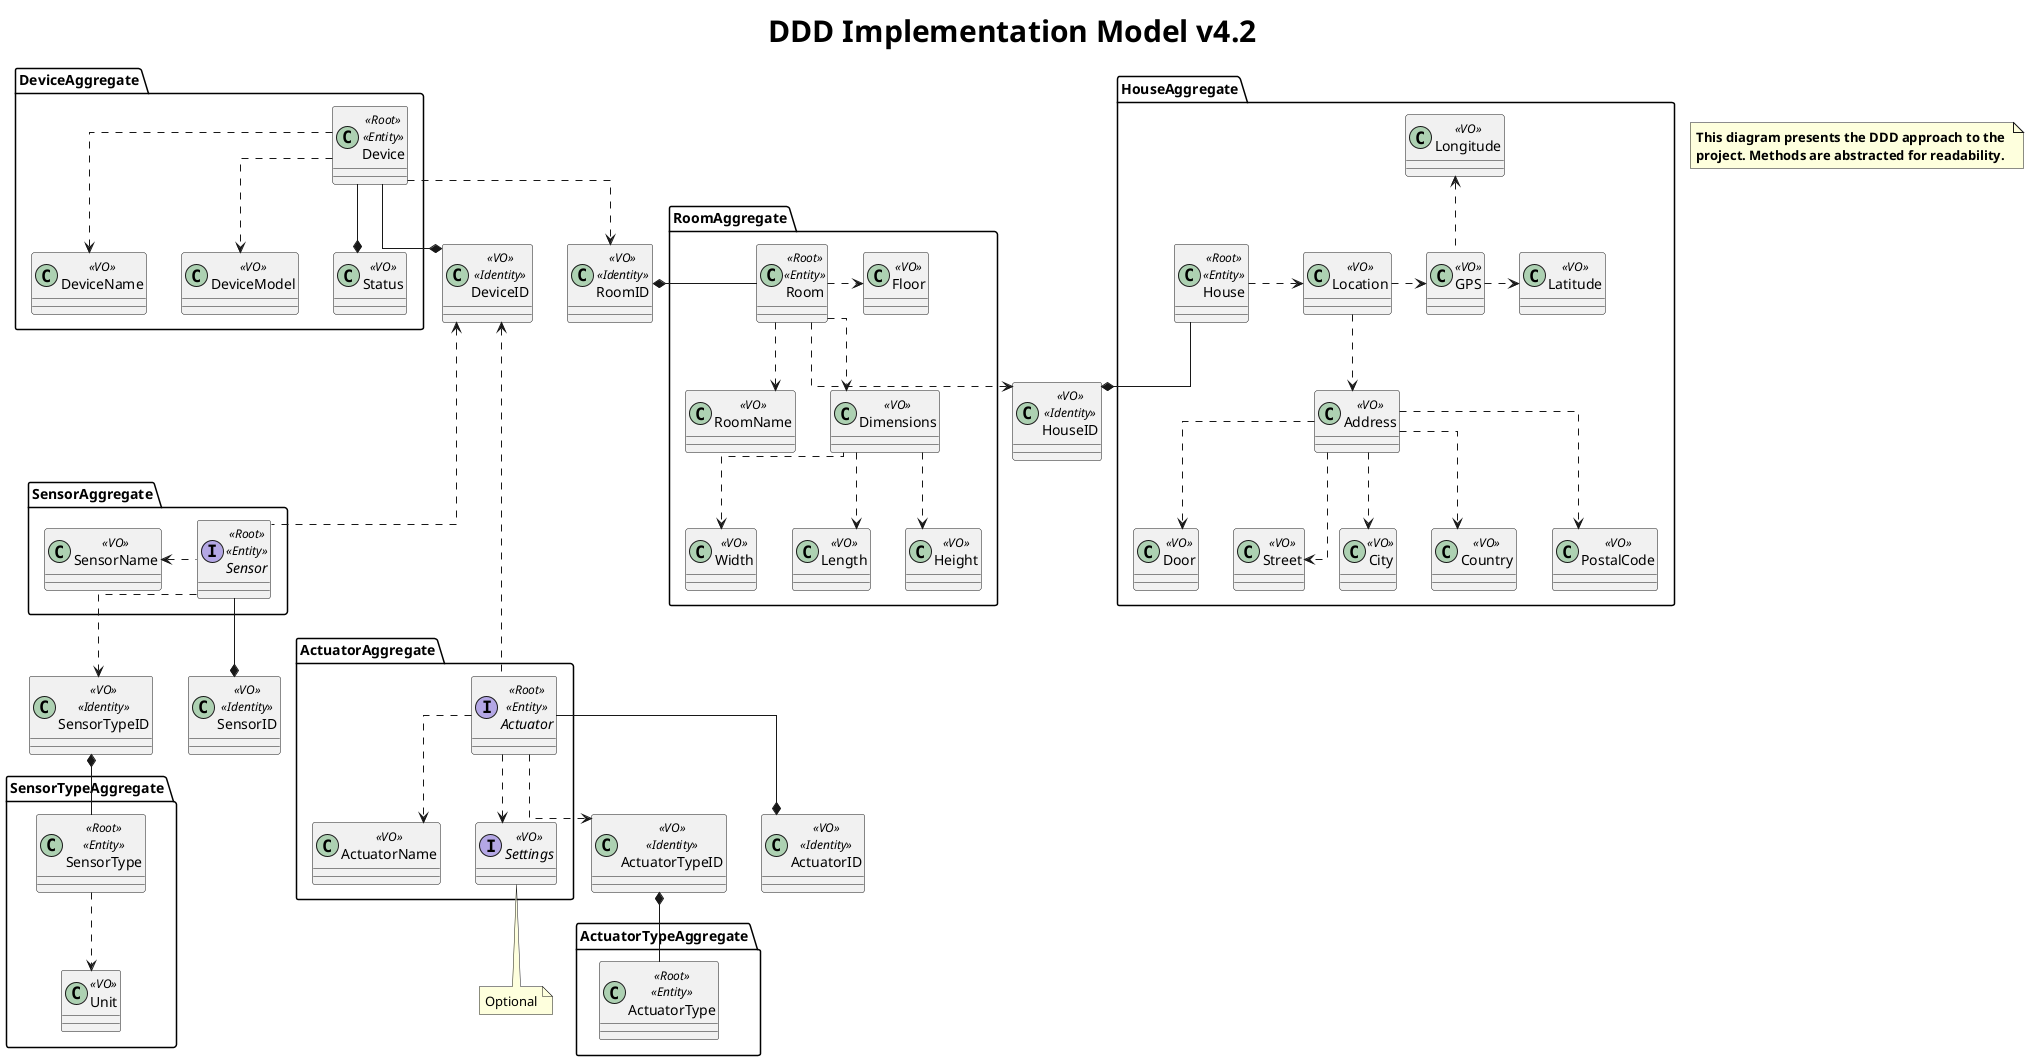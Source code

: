@startuml
title <size: 30> DDD Implementation Model v4.2
note "<b>This diagram presents the DDD approach to the \n<b>project. Methods are abstracted for readability." as n1
skinparam linetype ortho

package HouseAggregate {
    class House <<Root>> <<Entity>>{}
    class Location <<VO>>{}
    class GPS <<VO>>{}
    class Address <<VO>>{}
    class Door <<VO>>{}
    class Street <<VO>>{}
    class City <<VO>>{}
    class Country <<VO>>{}
    class PostalCode <<VO>>{}
    class Longitude <<VO>>{}
    class Latitude <<VO>>{}
}

class HouseID <<VO>> <<Identity>>{}

package RoomAggregate {
    class Room <<Root>> <<Entity>>{}
    class RoomName <<VO>>{}
    class Floor <<VO>>{}
    class Dimensions <<VO>>{}
    class Width <<VO>>{}
    class Length <<VO>>{}
    class Height <<VO>>{}
}

class RoomID <<VO>> <<Identity>>{}

package DeviceAggregate {
    class Device <<Root>> <<Entity>>{}
    class DeviceName <<VO>>{}
    class DeviceModel <<VO>>{}
    class Status <<VO>>{}
}

class DeviceID <<VO>> <<Identity>>{}

package SensorAggregate {
    interface Sensor <<Root>> <<Entity>>{}
    class SensorName <<VO>>{}
}

class SensorID <<VO>> <<Identity>>{}

package ActuatorAggregate {
    interface Actuator <<Root>> <<Entity>>{}
    class ActuatorName <<VO>>{}
    Interface Settings <<VO>>{}
}

class ActuatorID <<VO>> <<Identity>>{}

package SensorTypeAggregate {
    class SensorType <<Root>> <<Entity>>{}
    class Unit <<VO>>
}

class SensorTypeID <<VO>> <<Identity>>{}

package ActuatorTypeAggregate {
    class ActuatorType <<Root>> <<Entity>>{}
}

class ActuatorTypeID <<VO>> <<Identity>>{}

Room ..> RoomName
Room ..right> Floor
Room ..> HouseID
Room ..down> Dimensions
Dimensions ..> Width
Dimensions ..> Length
Dimensions ..> Height
Room --left* RoomID

House ..right> Location
House --* HouseID
Location ..> Address
Location ..right> GPS
Address ..> Door
Address ..> Street
Address ..> City
Address ..> Country
Address ..> PostalCode
GPS ..right> Latitude
GPS ..up> Longitude

Device ..> DeviceName
Device ..> DeviceModel
Device --* DeviceID
Device --* Status
Device ..> RoomID

Sensor ..left> SensorName
Sensor --* SensorID
Sensor ...up> DeviceID
Sensor ..> SensorTypeID

Actuator ..> ActuatorName
Actuator --* ActuatorID
Actuator ....up> DeviceID
Actuator ..> ActuatorTypeID
Actuator ..> Settings
Note bottom of Settings: Optional

SensorType --up* SensorTypeID
SensorType ..> Unit

ActuatorType --up* ActuatorTypeID

@enduml

